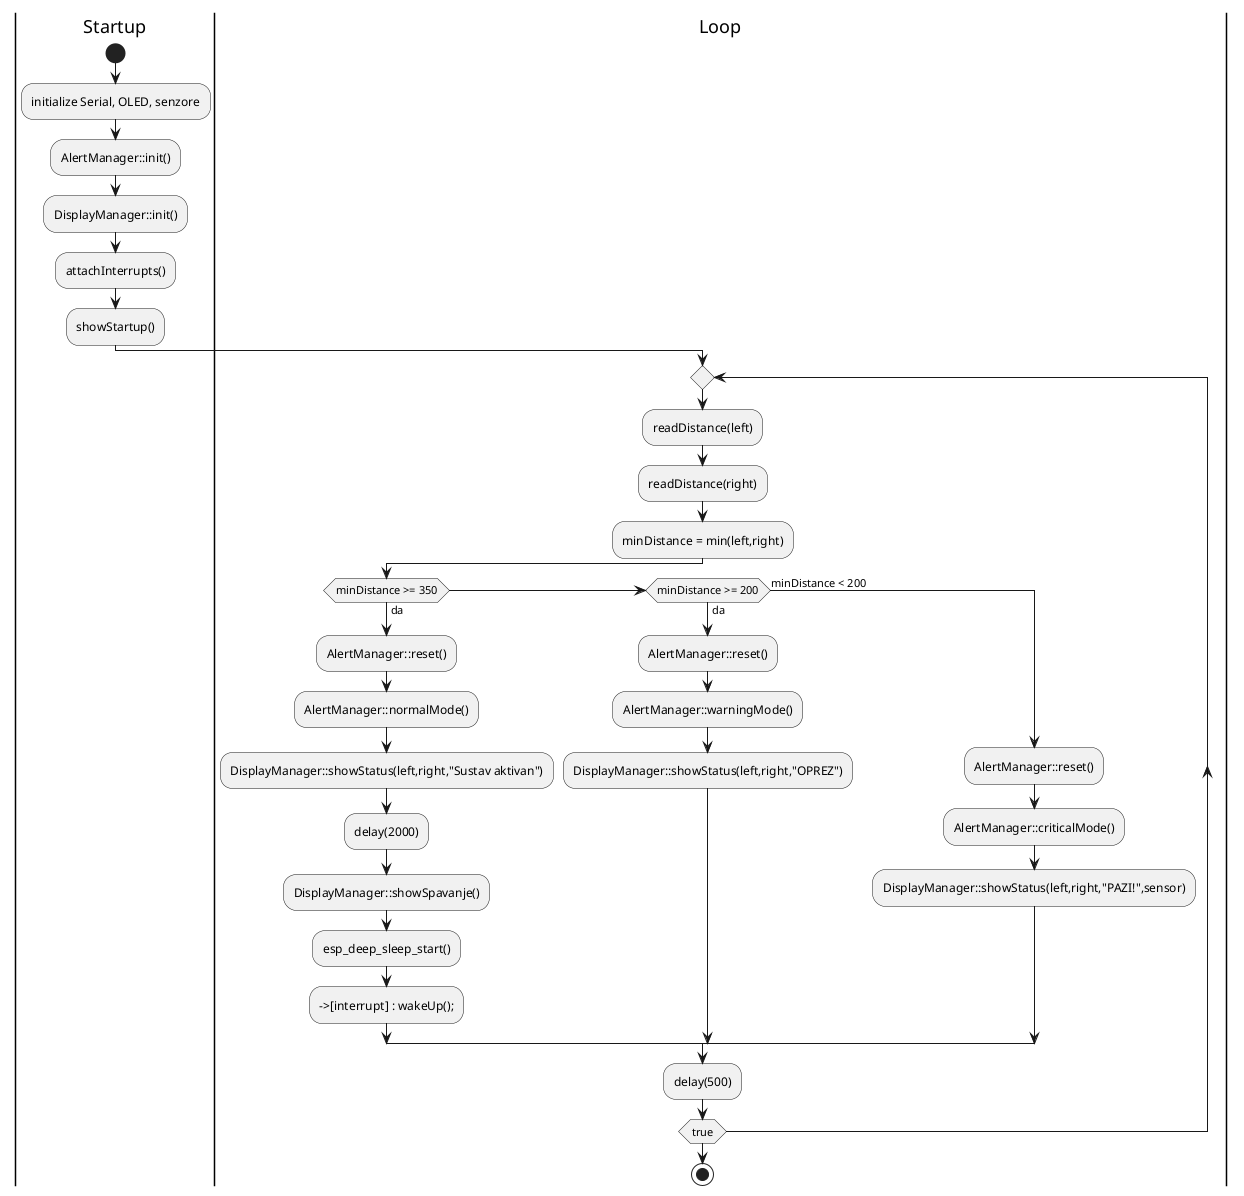 @startuml ActivityDiagram
|Startup|
start
:initialize Serial, OLED, senzore;
:AlertManager::init();
:DisplayManager::init();
:attachInterrupts();
:showStartup();
|Loop|
repeat
  :readDistance(left);
  :readDistance(right);
  :minDistance = min(left,right);
  if (minDistance >= 350) then (da)
    :AlertManager::reset();
    :AlertManager::normalMode();
    :DisplayManager::showStatus(left,right,"Sustav aktivan");
    :delay(2000);
    :DisplayManager::showSpavanje();
    :esp_deep_sleep_start();
    -->[interrupt] : wakeUp();
  elseif (minDistance >= 200) then (da)
    :AlertManager::reset();
    :AlertManager::warningMode();
    :DisplayManager::showStatus(left,right,"OPREZ");
  else (minDistance < 200)
    :AlertManager::reset();
    :AlertManager::criticalMode();
    :DisplayManager::showStatus(left,right,"PAZI!",sensor);
  endif
  :delay(500);
repeat while(true)
stop
@enduml
